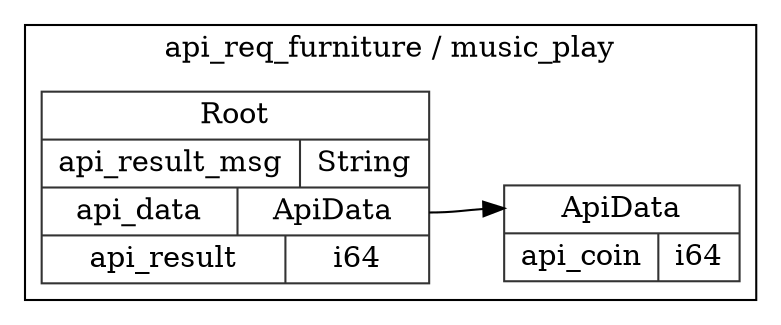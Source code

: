 digraph {
  rankdir=LR;
  subgraph cluster_0 {
    label="api_req_furniture / music_play";
    node [style="filled", color=white, style="solid", color=gray20];
    api_req_furniture__music_play__Root [label="<Root> Root  | { api_result_msg | <api_result_msg> String } | { api_data | <api_data> ApiData } | { api_result | <api_result> i64 }", shape=record];
    api_req_furniture__music_play__ApiData;
    api_req_furniture__music_play__Root:api_data:e -> api_req_furniture__music_play__ApiData:ApiData:w;
    api_req_furniture__music_play__ApiData [label="<ApiData> ApiData  | { api_coin | <api_coin> i64 }", shape=record];
  }
}
